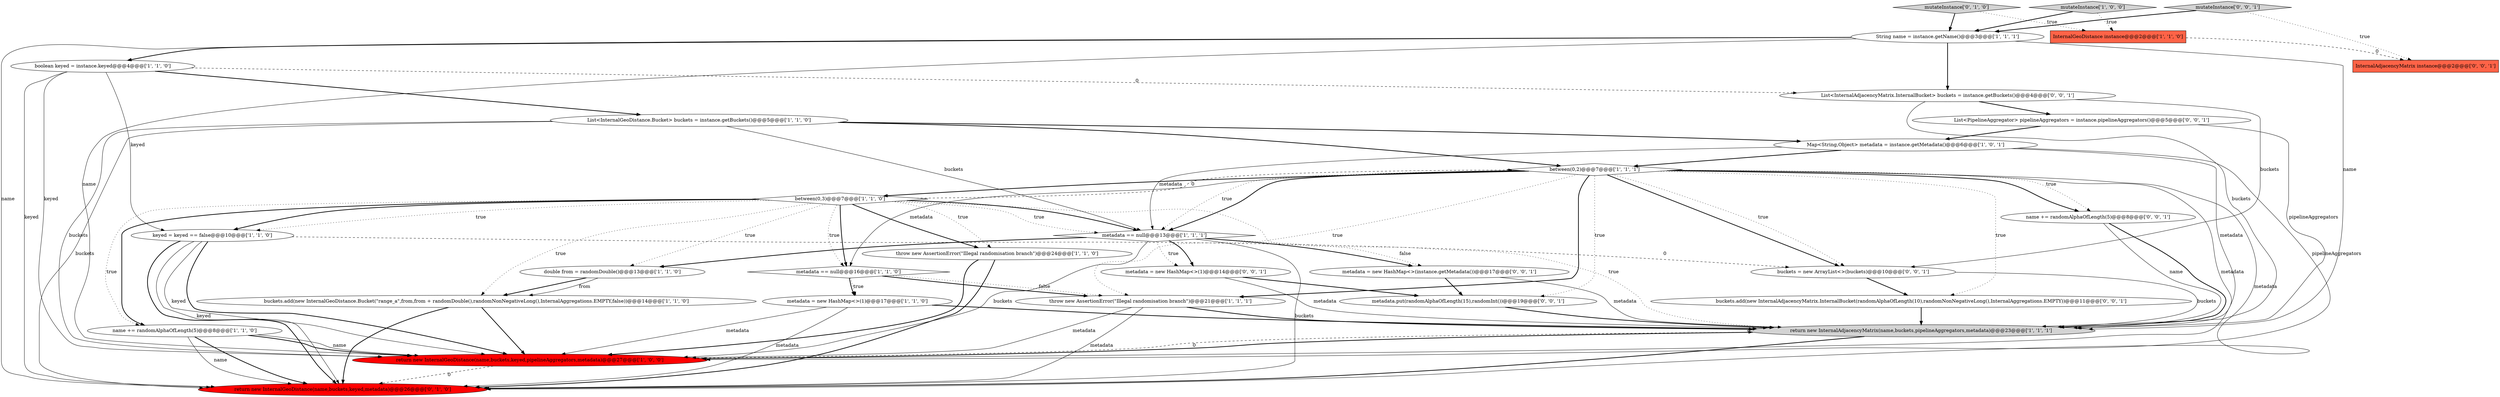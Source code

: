 digraph {
30 [style = filled, label = "buckets.add(new InternalAdjacencyMatrix.InternalBucket(randomAlphaOfLength(10),randomNonNegativeLong(),InternalAggregations.EMPTY))@@@11@@@['0', '0', '1']", fillcolor = white, shape = ellipse image = "AAA0AAABBB3BBB"];
10 [style = filled, label = "List<InternalGeoDistance.Bucket> buckets = instance.getBuckets()@@@5@@@['1', '1', '0']", fillcolor = white, shape = ellipse image = "AAA0AAABBB1BBB"];
11 [style = filled, label = "buckets.add(new InternalGeoDistance.Bucket(\"range_a\",from,from + randomDouble(),randomNonNegativeLong(),InternalAggregations.EMPTY,false))@@@14@@@['1', '1', '0']", fillcolor = white, shape = ellipse image = "AAA0AAABBB1BBB"];
0 [style = filled, label = "name += randomAlphaOfLength(5)@@@8@@@['1', '1', '0']", fillcolor = white, shape = ellipse image = "AAA0AAABBB1BBB"];
20 [style = filled, label = "return new InternalGeoDistance(name,buckets,keyed,metadata)@@@26@@@['0', '1', '0']", fillcolor = red, shape = ellipse image = "AAA1AAABBB2BBB"];
21 [style = filled, label = "metadata = new HashMap<>(1)@@@14@@@['0', '0', '1']", fillcolor = white, shape = ellipse image = "AAA0AAABBB3BBB"];
9 [style = filled, label = "metadata == null@@@13@@@['1', '1', '1']", fillcolor = white, shape = diamond image = "AAA0AAABBB1BBB"];
4 [style = filled, label = "InternalGeoDistance instance@@@2@@@['1', '1', '0']", fillcolor = tomato, shape = box image = "AAA0AAABBB1BBB"];
27 [style = filled, label = "buckets = new ArrayList<>(buckets)@@@10@@@['0', '0', '1']", fillcolor = white, shape = ellipse image = "AAA0AAABBB3BBB"];
8 [style = filled, label = "metadata == null@@@16@@@['1', '1', '0']", fillcolor = white, shape = diamond image = "AAA0AAABBB1BBB"];
16 [style = filled, label = "return new InternalGeoDistance(name,buckets,keyed,pipelineAggregators,metadata)@@@27@@@['1', '0', '0']", fillcolor = red, shape = ellipse image = "AAA1AAABBB1BBB"];
5 [style = filled, label = "double from = randomDouble()@@@13@@@['1', '1', '0']", fillcolor = white, shape = ellipse image = "AAA0AAABBB1BBB"];
19 [style = filled, label = "mutateInstance['0', '1', '0']", fillcolor = lightgray, shape = diamond image = "AAA0AAABBB2BBB"];
15 [style = filled, label = "Map<String,Object> metadata = instance.getMetadata()@@@6@@@['1', '0', '1']", fillcolor = white, shape = ellipse image = "AAA0AAABBB1BBB"];
2 [style = filled, label = "String name = instance.getName()@@@3@@@['1', '1', '1']", fillcolor = white, shape = ellipse image = "AAA0AAABBB1BBB"];
12 [style = filled, label = "throw new AssertionError(\"Illegal randomisation branch\")@@@24@@@['1', '1', '0']", fillcolor = white, shape = ellipse image = "AAA0AAABBB1BBB"];
22 [style = filled, label = "mutateInstance['0', '0', '1']", fillcolor = lightgray, shape = diamond image = "AAA0AAABBB3BBB"];
24 [style = filled, label = "InternalAdjacencyMatrix instance@@@2@@@['0', '0', '1']", fillcolor = tomato, shape = box image = "AAA0AAABBB3BBB"];
26 [style = filled, label = "metadata.put(randomAlphaOfLength(15),randomInt())@@@19@@@['0', '0', '1']", fillcolor = white, shape = ellipse image = "AAA0AAABBB3BBB"];
28 [style = filled, label = "List<PipelineAggregator> pipelineAggregators = instance.pipelineAggregators()@@@5@@@['0', '0', '1']", fillcolor = white, shape = ellipse image = "AAA0AAABBB3BBB"];
17 [style = filled, label = "keyed = keyed == false@@@10@@@['1', '1', '0']", fillcolor = white, shape = ellipse image = "AAA0AAABBB1BBB"];
6 [style = filled, label = "between(0,2)@@@7@@@['1', '1', '1']", fillcolor = white, shape = diamond image = "AAA0AAABBB1BBB"];
23 [style = filled, label = "List<InternalAdjacencyMatrix.InternalBucket> buckets = instance.getBuckets()@@@4@@@['0', '0', '1']", fillcolor = white, shape = ellipse image = "AAA0AAABBB3BBB"];
13 [style = filled, label = "mutateInstance['1', '0', '0']", fillcolor = lightgray, shape = diamond image = "AAA0AAABBB1BBB"];
7 [style = filled, label = "between(0,3)@@@7@@@['1', '1', '0']", fillcolor = white, shape = diamond image = "AAA0AAABBB1BBB"];
25 [style = filled, label = "name += randomAlphaOfLength(5)@@@8@@@['0', '0', '1']", fillcolor = white, shape = ellipse image = "AAA0AAABBB3BBB"];
14 [style = filled, label = "boolean keyed = instance.keyed@@@4@@@['1', '1', '0']", fillcolor = white, shape = ellipse image = "AAA0AAABBB1BBB"];
3 [style = filled, label = "return new InternalAdjacencyMatrix(name,buckets,pipelineAggregators,metadata)@@@23@@@['1', '1', '1']", fillcolor = lightgray, shape = ellipse image = "AAA0AAABBB1BBB"];
29 [style = filled, label = "metadata = new HashMap<>(instance.getMetadata())@@@17@@@['0', '0', '1']", fillcolor = white, shape = ellipse image = "AAA0AAABBB3BBB"];
18 [style = filled, label = "metadata = new HashMap<>(1)@@@17@@@['1', '1', '0']", fillcolor = white, shape = ellipse image = "AAA0AAABBB1BBB"];
1 [style = filled, label = "throw new AssertionError(\"Illegal randomisation branch\")@@@21@@@['1', '1', '1']", fillcolor = white, shape = ellipse image = "AAA0AAABBB1BBB"];
17->20 [style = solid, label="keyed"];
18->3 [style = bold, label=""];
10->16 [style = solid, label="buckets"];
14->16 [style = solid, label="keyed"];
10->9 [style = solid, label="buckets"];
6->1 [style = dotted, label="true"];
23->27 [style = solid, label="buckets"];
3->16 [style = bold, label=""];
7->8 [style = bold, label=""];
14->17 [style = solid, label="keyed"];
18->16 [style = solid, label="metadata"];
23->28 [style = bold, label=""];
7->9 [style = bold, label=""];
8->1 [style = bold, label=""];
2->23 [style = bold, label=""];
21->26 [style = bold, label=""];
6->26 [style = dotted, label="true"];
5->11 [style = solid, label="from"];
25->3 [style = solid, label="name"];
2->14 [style = bold, label=""];
9->21 [style = bold, label=""];
9->5 [style = bold, label=""];
2->16 [style = solid, label="name"];
9->29 [style = bold, label=""];
17->16 [style = bold, label=""];
13->4 [style = dotted, label="true"];
17->20 [style = bold, label=""];
17->27 [style = dashed, label="0"];
11->16 [style = bold, label=""];
15->9 [style = solid, label="metadata"];
8->18 [style = bold, label=""];
27->30 [style = bold, label=""];
25->3 [style = bold, label=""];
14->10 [style = bold, label=""];
7->0 [style = bold, label=""];
19->2 [style = bold, label=""];
14->20 [style = solid, label="keyed"];
22->24 [style = dotted, label="true"];
9->21 [style = dotted, label="true"];
1->20 [style = solid, label="metadata"];
1->16 [style = solid, label="metadata"];
7->12 [style = dotted, label="true"];
29->26 [style = bold, label=""];
0->16 [style = solid, label="name"];
19->4 [style = dotted, label="true"];
6->25 [style = dotted, label="true"];
8->18 [style = dotted, label="true"];
0->20 [style = bold, label=""];
5->11 [style = bold, label=""];
4->24 [style = dashed, label="0"];
6->7 [style = bold, label=""];
7->17 [style = dotted, label="true"];
7->8 [style = dotted, label="true"];
9->29 [style = dotted, label="false"];
23->3 [style = solid, label="buckets"];
0->16 [style = bold, label=""];
7->17 [style = bold, label=""];
22->2 [style = bold, label=""];
26->3 [style = bold, label=""];
1->3 [style = bold, label=""];
15->3 [style = solid, label="metadata"];
12->20 [style = bold, label=""];
21->3 [style = solid, label="metadata"];
6->20 [style = solid, label="metadata"];
7->0 [style = dotted, label="true"];
10->6 [style = bold, label=""];
7->5 [style = dotted, label="true"];
6->1 [style = bold, label=""];
6->27 [style = bold, label=""];
14->23 [style = dashed, label="0"];
18->20 [style = solid, label="metadata"];
7->11 [style = dotted, label="true"];
30->3 [style = bold, label=""];
2->20 [style = solid, label="name"];
15->16 [style = solid, label="pipelineAggregators"];
6->9 [style = dotted, label="true"];
2->3 [style = solid, label="name"];
28->3 [style = solid, label="pipelineAggregators"];
6->27 [style = dotted, label="true"];
29->3 [style = solid, label="metadata"];
9->20 [style = solid, label="buckets"];
27->3 [style = solid, label="buckets"];
13->2 [style = bold, label=""];
16->20 [style = dashed, label="0"];
6->30 [style = dotted, label="true"];
11->20 [style = bold, label=""];
28->15 [style = bold, label=""];
10->15 [style = bold, label=""];
7->12 [style = bold, label=""];
16->3 [style = dashed, label="0"];
6->16 [style = solid, label="metadata"];
15->6 [style = bold, label=""];
0->20 [style = solid, label="name"];
12->16 [style = bold, label=""];
17->16 [style = solid, label="keyed"];
7->9 [style = dotted, label="true"];
7->6 [style = dashed, label="0"];
3->20 [style = bold, label=""];
7->3 [style = dotted, label="true"];
6->8 [style = solid, label="metadata"];
10->20 [style = solid, label="buckets"];
6->9 [style = bold, label=""];
8->1 [style = dotted, label="false"];
9->16 [style = solid, label="buckets"];
6->25 [style = bold, label=""];
}
